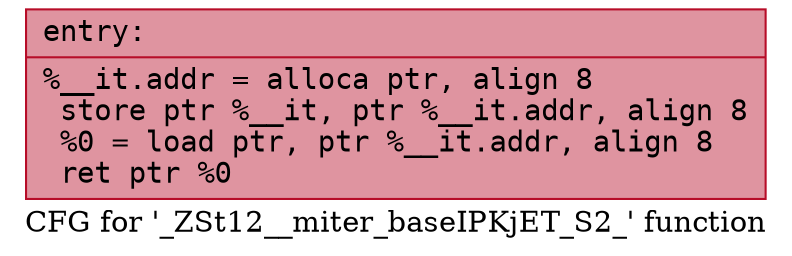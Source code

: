 digraph "CFG for '_ZSt12__miter_baseIPKjET_S2_' function" {
	label="CFG for '_ZSt12__miter_baseIPKjET_S2_' function";

	Node0x556bfec84730 [shape=record,color="#b70d28ff", style=filled, fillcolor="#b70d2870" fontname="Courier",label="{entry:\l|  %__it.addr = alloca ptr, align 8\l  store ptr %__it, ptr %__it.addr, align 8\l  %0 = load ptr, ptr %__it.addr, align 8\l  ret ptr %0\l}"];
}

